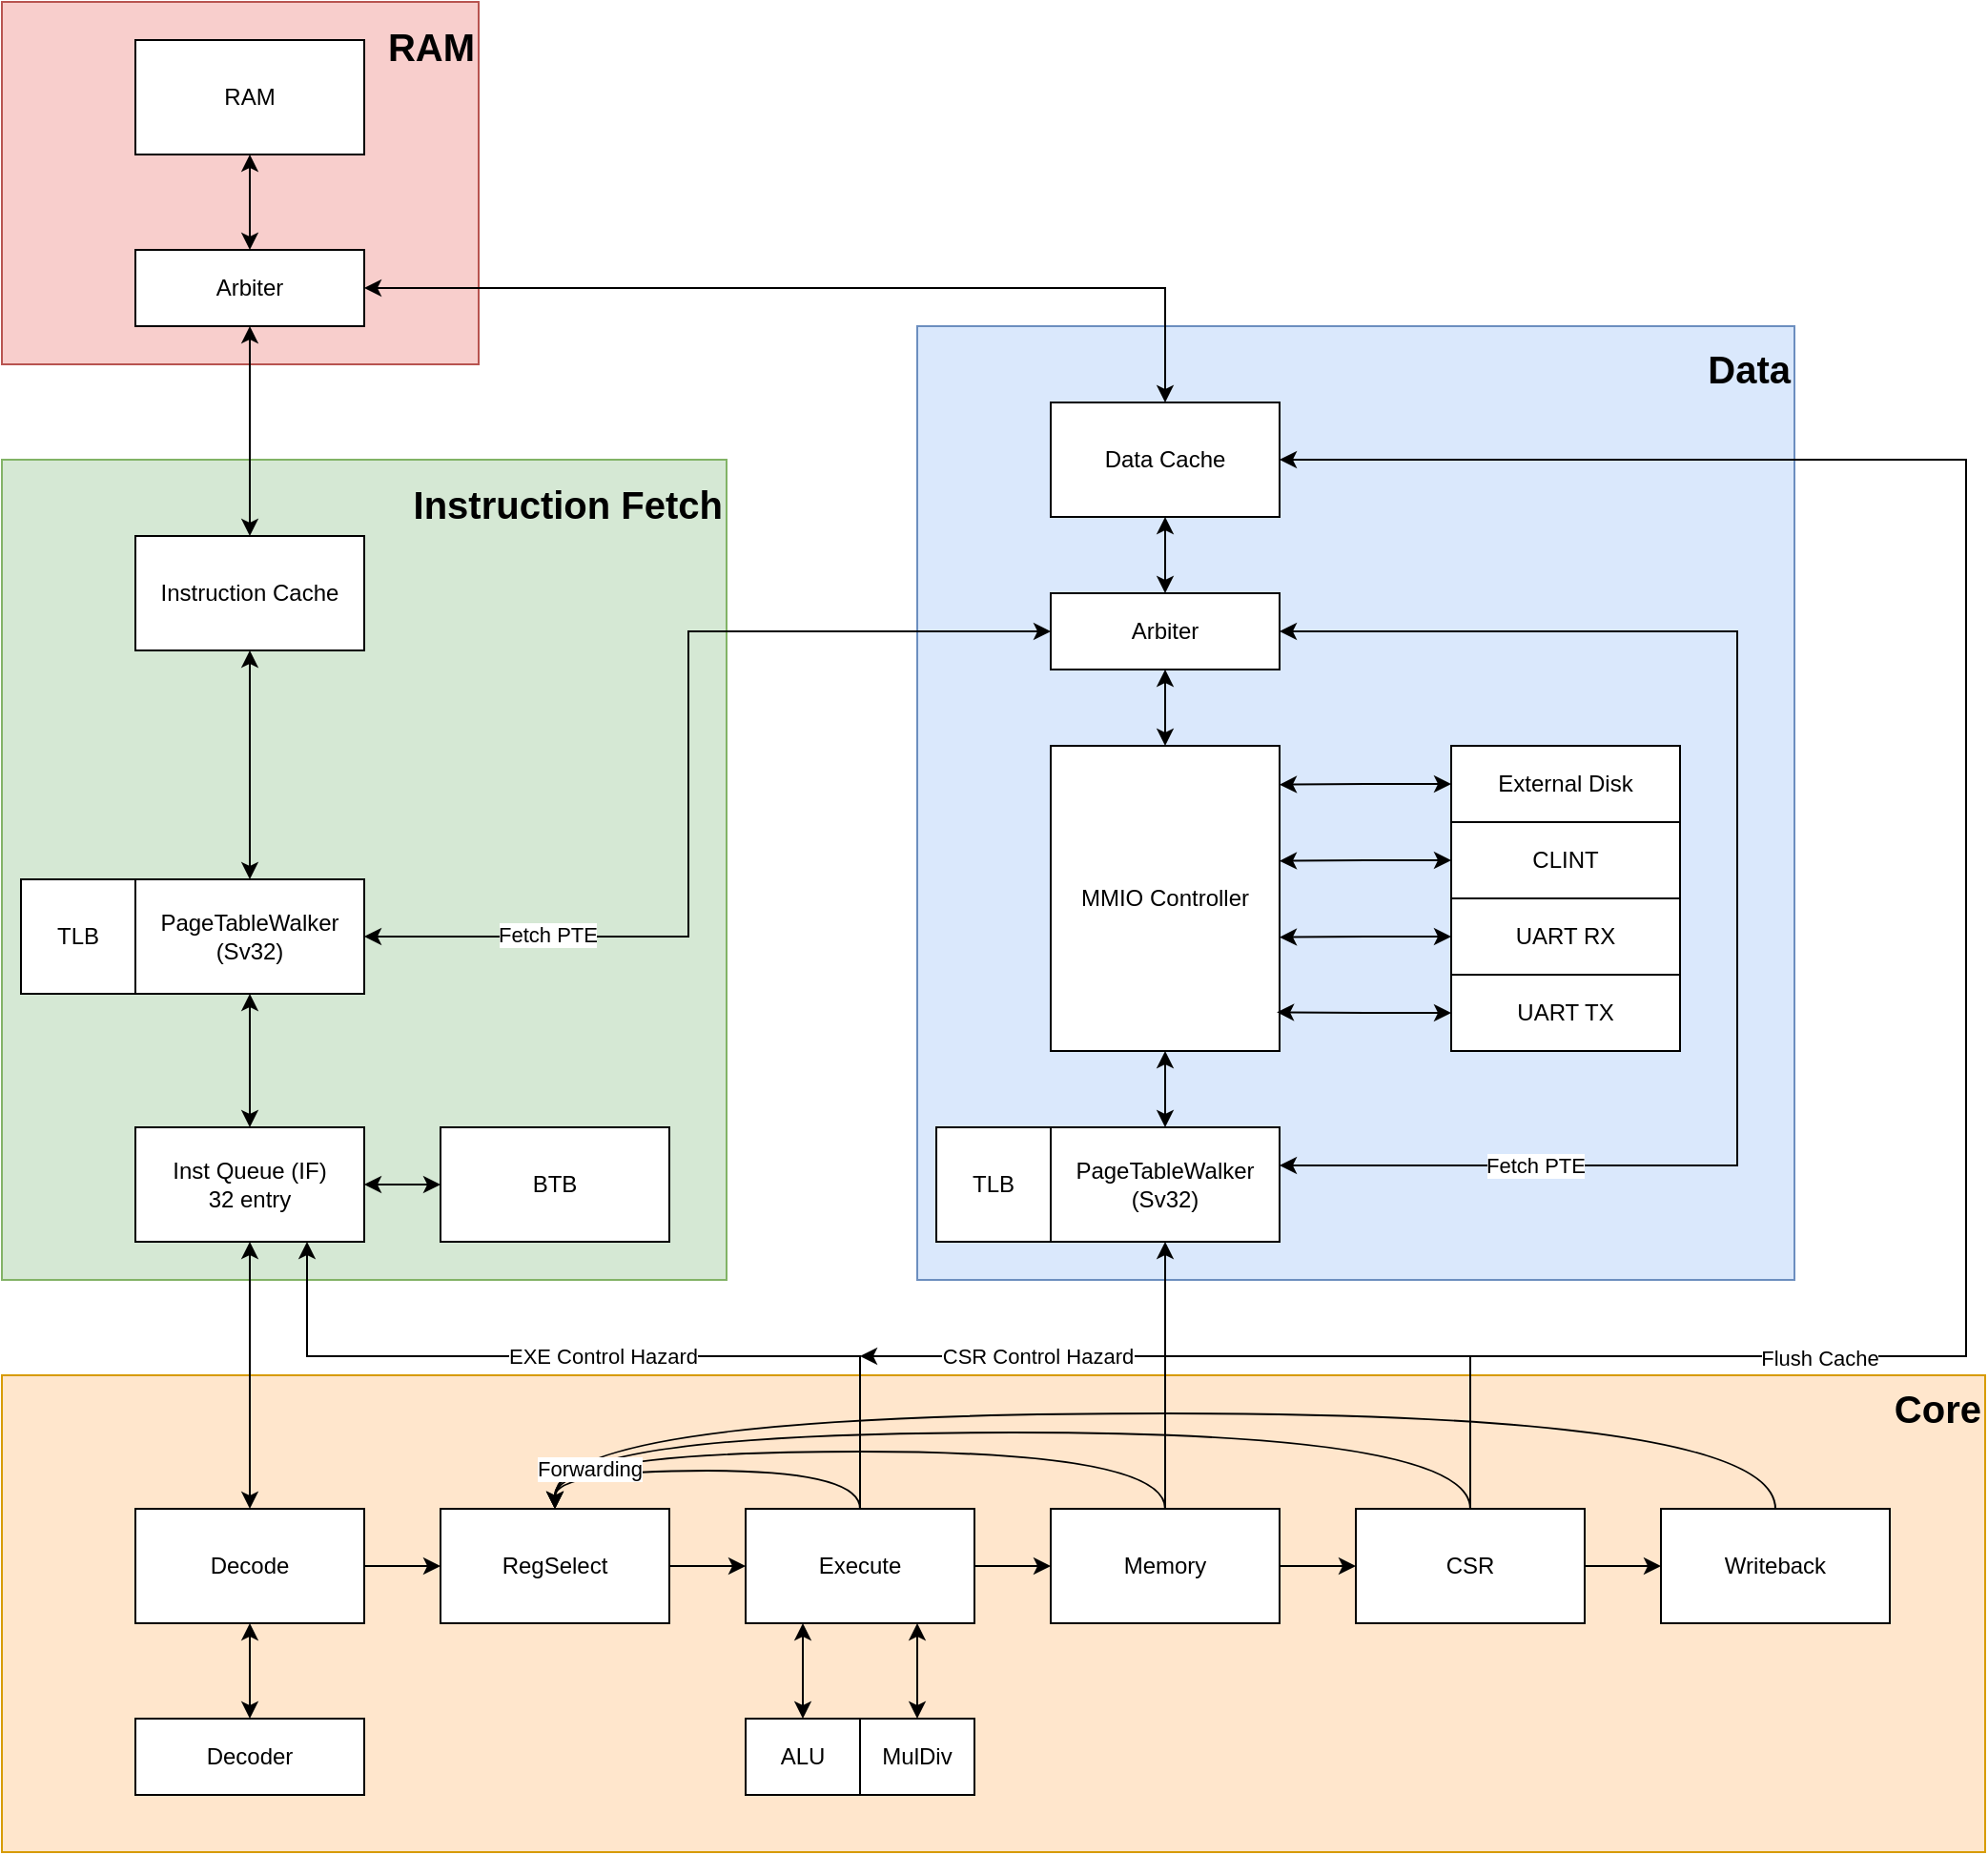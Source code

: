 <mxfile version="22.1.4" type="device">
  <diagram name="ページ1" id="MHDTK5d9CElYlcoVkFjM">
    <mxGraphModel dx="1394" dy="1994" grid="1" gridSize="10" guides="1" tooltips="1" connect="1" arrows="1" fold="1" page="1" pageScale="1" pageWidth="827" pageHeight="1169" math="0" shadow="0">
      <root>
        <mxCell id="0" />
        <mxCell id="1" parent="0" />
        <mxCell id="UPV8nuoFZoHK5YnzN6FV-69" value="&lt;div&gt;&lt;b&gt;RAM&lt;br&gt;&lt;/b&gt;&lt;/div&gt;&lt;div&gt;&lt;b&gt;&lt;br&gt;&lt;/b&gt;&lt;/div&gt;&lt;div&gt;&lt;b&gt;&lt;br&gt;&lt;/b&gt;&lt;/div&gt;&lt;div&gt;&lt;b&gt;&lt;br&gt;&lt;/b&gt;&lt;/div&gt;&lt;div&gt;&lt;b&gt;&lt;br&gt;&lt;/b&gt;&lt;/div&gt;&lt;div&gt;&lt;b&gt;&lt;br&gt;&lt;/b&gt;&lt;/div&gt;&lt;div&gt;&lt;b&gt;&lt;br&gt;&lt;/b&gt;&lt;/div&gt;" style="rounded=0;whiteSpace=wrap;html=1;fillColor=#f8cecc;strokeColor=#b85450;fontSize=20;align=right;" parent="1" vertex="1">
          <mxGeometry x="40" y="-130" width="250" height="190" as="geometry" />
        </mxCell>
        <mxCell id="UPV8nuoFZoHK5YnzN6FV-68" value="&lt;div&gt;&lt;b&gt;Core&lt;br&gt;&lt;/b&gt;&lt;/div&gt;&lt;div&gt;&lt;b&gt;&lt;br&gt;&lt;/b&gt;&lt;/div&gt;&lt;div&gt;&lt;b&gt;&lt;br&gt;&lt;/b&gt;&lt;/div&gt;&lt;div&gt;&lt;b&gt;&lt;br&gt;&lt;/b&gt;&lt;/div&gt;&lt;div&gt;&lt;b&gt;&lt;br&gt;&lt;/b&gt;&lt;/div&gt;&lt;div&gt;&lt;b&gt;&lt;br&gt;&lt;/b&gt;&lt;/div&gt;&lt;div&gt;&lt;b&gt;&lt;br&gt;&lt;/b&gt;&lt;/div&gt;&lt;div&gt;&lt;b&gt;&lt;br&gt;&lt;/b&gt;&lt;/div&gt;&lt;div&gt;&lt;b&gt;&lt;br&gt;&lt;/b&gt;&lt;/div&gt;&lt;div&gt;&lt;b&gt;&lt;br&gt;&lt;/b&gt;&lt;/div&gt;" style="rounded=0;whiteSpace=wrap;html=1;fillColor=#ffe6cc;strokeColor=#d79b00;fontSize=20;align=right;" parent="1" vertex="1">
          <mxGeometry x="40" y="590" width="1040" height="250" as="geometry" />
        </mxCell>
        <mxCell id="UPV8nuoFZoHK5YnzN6FV-66" value="&lt;div&gt;&lt;b&gt;Data&lt;br&gt;&lt;/b&gt;&lt;/div&gt;&lt;div&gt;&lt;b&gt;&lt;br&gt;&lt;/b&gt;&lt;/div&gt;&lt;div&gt;&lt;b&gt;&lt;br&gt;&lt;/b&gt;&lt;/div&gt;&lt;div&gt;&lt;b&gt;&lt;br&gt;&lt;/b&gt;&lt;/div&gt;&lt;div&gt;&lt;b&gt;&lt;br&gt;&lt;/b&gt;&lt;/div&gt;&lt;div&gt;&lt;b&gt;&lt;br&gt;&lt;/b&gt;&lt;/div&gt;&lt;div&gt;&lt;b&gt;&lt;br&gt;&lt;/b&gt;&lt;/div&gt;&lt;div&gt;&lt;b&gt;&lt;br&gt;&lt;/b&gt;&lt;/div&gt;&lt;div&gt;&lt;b&gt;&lt;br&gt;&lt;/b&gt;&lt;/div&gt;&lt;div&gt;&lt;b&gt;&lt;br&gt;&lt;/b&gt;&lt;/div&gt;&lt;div&gt;&lt;b&gt;&lt;br&gt;&lt;/b&gt;&lt;/div&gt;&lt;div&gt;&lt;b&gt;&lt;br&gt;&lt;/b&gt;&lt;/div&gt;&lt;div&gt;&lt;b&gt;&lt;br&gt;&lt;/b&gt;&lt;/div&gt;&lt;div&gt;&lt;b&gt;&lt;br&gt;&lt;/b&gt;&lt;/div&gt;&lt;div&gt;&lt;b&gt;&lt;br&gt;&lt;/b&gt;&lt;/div&gt;&lt;div&gt;&lt;b&gt;&lt;br&gt;&lt;/b&gt;&lt;/div&gt;&lt;div&gt;&lt;b&gt;&lt;br&gt;&lt;/b&gt;&lt;/div&gt;&lt;div&gt;&lt;b&gt;&lt;br&gt;&lt;/b&gt;&lt;/div&gt;&lt;div&gt;&lt;b&gt;&lt;br&gt;&lt;/b&gt;&lt;/div&gt;&lt;div&gt;&lt;br&gt;&lt;/div&gt;" style="rounded=0;whiteSpace=wrap;html=1;fillColor=#dae8fc;strokeColor=#6c8ebf;fontSize=20;align=right;" parent="1" vertex="1">
          <mxGeometry x="520" y="40" width="460" height="500" as="geometry" />
        </mxCell>
        <mxCell id="UPV8nuoFZoHK5YnzN6FV-65" value="&lt;div&gt;&lt;b&gt;Instruction Fetch&lt;br&gt;&lt;/b&gt;&lt;/div&gt;&lt;div&gt;&lt;b&gt;&lt;br&gt;&lt;/b&gt;&lt;/div&gt;&lt;div&gt;&lt;b&gt;&lt;br&gt;&lt;/b&gt;&lt;/div&gt;&lt;div&gt;&lt;b&gt;&lt;br&gt;&lt;/b&gt;&lt;/div&gt;&lt;div&gt;&lt;b&gt;&lt;br&gt;&lt;/b&gt;&lt;/div&gt;&lt;div&gt;&lt;b&gt;&lt;br&gt;&lt;/b&gt;&lt;/div&gt;&lt;div&gt;&lt;b&gt;&lt;br&gt;&lt;/b&gt;&lt;/div&gt;&lt;div&gt;&lt;b&gt;&lt;br&gt;&lt;/b&gt;&lt;/div&gt;&lt;div&gt;&lt;b&gt;&lt;br&gt;&lt;/b&gt;&lt;/div&gt;&lt;div&gt;&lt;b&gt;&lt;br&gt;&lt;/b&gt;&lt;/div&gt;&lt;div&gt;&lt;b&gt;&lt;br&gt;&lt;/b&gt;&lt;/div&gt;&lt;div&gt;&lt;b&gt;&lt;br&gt;&lt;/b&gt;&lt;/div&gt;&lt;div&gt;&lt;b&gt;&lt;br&gt;&lt;/b&gt;&lt;/div&gt;&lt;div&gt;&lt;b&gt;&lt;br&gt;&lt;/b&gt;&lt;/div&gt;&lt;div&gt;&lt;b&gt;&lt;br&gt;&lt;/b&gt;&lt;/div&gt;&lt;div&gt;&lt;b&gt;&lt;br&gt;&lt;/b&gt;&lt;/div&gt;&lt;div&gt;&lt;b&gt;&lt;br&gt;&lt;/b&gt;&lt;/div&gt;" style="rounded=0;whiteSpace=wrap;html=1;fillColor=#d5e8d4;strokeColor=#82b366;fontSize=20;align=right;" parent="1" vertex="1">
          <mxGeometry x="40" y="110" width="380" height="430" as="geometry" />
        </mxCell>
        <mxCell id="UPV8nuoFZoHK5YnzN6FV-21" style="edgeStyle=orthogonalEdgeStyle;rounded=0;orthogonalLoop=1;jettySize=auto;html=1;entryX=0.5;entryY=0;entryDx=0;entryDy=0;startArrow=classic;startFill=1;" parent="1" source="UPV8nuoFZoHK5YnzN6FV-1" target="UPV8nuoFZoHK5YnzN6FV-2" edge="1">
          <mxGeometry relative="1" as="geometry" />
        </mxCell>
        <mxCell id="UPV8nuoFZoHK5YnzN6FV-1" value="RAM" style="rounded=0;whiteSpace=wrap;html=1;" parent="1" vertex="1">
          <mxGeometry x="110" y="-110" width="120" height="60" as="geometry" />
        </mxCell>
        <mxCell id="UPV8nuoFZoHK5YnzN6FV-22" style="edgeStyle=orthogonalEdgeStyle;rounded=0;orthogonalLoop=1;jettySize=auto;html=1;entryX=0.5;entryY=0;entryDx=0;entryDy=0;startArrow=classic;startFill=1;" parent="1" source="UPV8nuoFZoHK5YnzN6FV-2" target="UPV8nuoFZoHK5YnzN6FV-11" edge="1">
          <mxGeometry relative="1" as="geometry" />
        </mxCell>
        <mxCell id="UPV8nuoFZoHK5YnzN6FV-2" value="Arbiter" style="rounded=0;whiteSpace=wrap;html=1;" parent="1" vertex="1">
          <mxGeometry x="110" width="120" height="40" as="geometry" />
        </mxCell>
        <mxCell id="UPV8nuoFZoHK5YnzN6FV-25" style="edgeStyle=orthogonalEdgeStyle;rounded=0;orthogonalLoop=1;jettySize=auto;html=1;entryX=0;entryY=0.5;entryDx=0;entryDy=0;exitX=1;exitY=0.5;exitDx=0;exitDy=0;startArrow=classic;startFill=1;" parent="1" source="UPV8nuoFZoHK5YnzN6FV-3" target="UPV8nuoFZoHK5YnzN6FV-10" edge="1">
          <mxGeometry relative="1" as="geometry">
            <Array as="points">
              <mxPoint x="400" y="360" />
              <mxPoint x="400" y="200" />
            </Array>
          </mxGeometry>
        </mxCell>
        <mxCell id="UPV8nuoFZoHK5YnzN6FV-79" value="Fetch PTE" style="edgeLabel;html=1;align=center;verticalAlign=middle;resizable=0;points=[];" parent="UPV8nuoFZoHK5YnzN6FV-25" vertex="1" connectable="0">
          <mxGeometry x="-0.63" y="1" relative="1" as="geometry">
            <mxPoint as="offset" />
          </mxGeometry>
        </mxCell>
        <mxCell id="UPV8nuoFZoHK5YnzN6FV-3" value="&lt;div&gt;PageTableWalker&lt;/div&gt;&lt;div&gt;(Sv32)&lt;/div&gt;" style="rounded=0;whiteSpace=wrap;html=1;" parent="1" vertex="1">
          <mxGeometry x="110" y="330" width="120" height="60" as="geometry" />
        </mxCell>
        <mxCell id="UPV8nuoFZoHK5YnzN6FV-28" style="edgeStyle=orthogonalEdgeStyle;rounded=0;orthogonalLoop=1;jettySize=auto;html=1;entryX=1;entryY=0.5;entryDx=0;entryDy=0;startArrow=classic;startFill=1;" parent="1" source="UPV8nuoFZoHK5YnzN6FV-4" target="UPV8nuoFZoHK5YnzN6FV-10" edge="1">
          <mxGeometry relative="1" as="geometry">
            <mxPoint x="980" y="200" as="targetPoint" />
            <Array as="points">
              <mxPoint x="950" y="480" />
              <mxPoint x="950" y="200" />
            </Array>
          </mxGeometry>
        </mxCell>
        <mxCell id="UPV8nuoFZoHK5YnzN6FV-78" value="Fetch PTE" style="edgeLabel;html=1;align=center;verticalAlign=middle;resizable=0;points=[];" parent="UPV8nuoFZoHK5YnzN6FV-28" vertex="1" connectable="0">
          <mxGeometry x="-0.649" relative="1" as="geometry">
            <mxPoint as="offset" />
          </mxGeometry>
        </mxCell>
        <mxCell id="UPV8nuoFZoHK5YnzN6FV-29" style="edgeStyle=orthogonalEdgeStyle;rounded=0;orthogonalLoop=1;jettySize=auto;html=1;exitX=0.5;exitY=0;exitDx=0;exitDy=0;entryX=0.5;entryY=1;entryDx=0;entryDy=0;startArrow=classic;startFill=1;" parent="1" source="UPV8nuoFZoHK5YnzN6FV-4" target="UPV8nuoFZoHK5YnzN6FV-8" edge="1">
          <mxGeometry relative="1" as="geometry" />
        </mxCell>
        <mxCell id="UPV8nuoFZoHK5YnzN6FV-4" value="&lt;div&gt;PageTableWalker&lt;/div&gt;&lt;div&gt;(Sv32)&lt;/div&gt;" style="rounded=0;whiteSpace=wrap;html=1;" parent="1" vertex="1">
          <mxGeometry x="590" y="460" width="120" height="60" as="geometry" />
        </mxCell>
        <mxCell id="UPV8nuoFZoHK5YnzN6FV-30" style="edgeStyle=orthogonalEdgeStyle;rounded=0;orthogonalLoop=1;jettySize=auto;html=1;entryX=0.5;entryY=1;entryDx=0;entryDy=0;startArrow=classic;startFill=1;" parent="1" source="UPV8nuoFZoHK5YnzN6FV-6" target="UPV8nuoFZoHK5YnzN6FV-3" edge="1">
          <mxGeometry relative="1" as="geometry" />
        </mxCell>
        <mxCell id="UPV8nuoFZoHK5YnzN6FV-31" style="edgeStyle=orthogonalEdgeStyle;rounded=0;orthogonalLoop=1;jettySize=auto;html=1;exitX=1;exitY=0.5;exitDx=0;exitDy=0;entryX=0;entryY=0.5;entryDx=0;entryDy=0;startArrow=classic;startFill=1;" parent="1" source="UPV8nuoFZoHK5YnzN6FV-6" target="UPV8nuoFZoHK5YnzN6FV-7" edge="1">
          <mxGeometry relative="1" as="geometry" />
        </mxCell>
        <mxCell id="UPV8nuoFZoHK5YnzN6FV-6" value="&lt;div&gt;Inst Queue (IF)&lt;/div&gt;&lt;div&gt;32 entry&lt;br&gt;&lt;/div&gt;" style="rounded=0;whiteSpace=wrap;html=1;" parent="1" vertex="1">
          <mxGeometry x="110" y="460" width="120" height="60" as="geometry" />
        </mxCell>
        <mxCell id="UPV8nuoFZoHK5YnzN6FV-7" value="BTB" style="rounded=0;whiteSpace=wrap;html=1;" parent="1" vertex="1">
          <mxGeometry x="270" y="460" width="120" height="60" as="geometry" />
        </mxCell>
        <mxCell id="UPV8nuoFZoHK5YnzN6FV-27" style="edgeStyle=orthogonalEdgeStyle;rounded=0;orthogonalLoop=1;jettySize=auto;html=1;exitX=0.5;exitY=0;exitDx=0;exitDy=0;entryX=0.5;entryY=1;entryDx=0;entryDy=0;startArrow=classic;startFill=1;" parent="1" source="UPV8nuoFZoHK5YnzN6FV-8" target="UPV8nuoFZoHK5YnzN6FV-10" edge="1">
          <mxGeometry relative="1" as="geometry" />
        </mxCell>
        <mxCell id="UPV8nuoFZoHK5YnzN6FV-8" value="MMIO Controller" style="rounded=0;whiteSpace=wrap;html=1;" parent="1" vertex="1">
          <mxGeometry x="590" y="260" width="120" height="160" as="geometry" />
        </mxCell>
        <mxCell id="UPV8nuoFZoHK5YnzN6FV-23" style="edgeStyle=orthogonalEdgeStyle;rounded=0;orthogonalLoop=1;jettySize=auto;html=1;entryX=1;entryY=0.5;entryDx=0;entryDy=0;exitX=0.5;exitY=0;exitDx=0;exitDy=0;startArrow=classic;startFill=1;" parent="1" source="UPV8nuoFZoHK5YnzN6FV-9" target="UPV8nuoFZoHK5YnzN6FV-2" edge="1">
          <mxGeometry relative="1" as="geometry" />
        </mxCell>
        <mxCell id="UPV8nuoFZoHK5YnzN6FV-9" value="Data Cache" style="rounded=0;whiteSpace=wrap;html=1;" parent="1" vertex="1">
          <mxGeometry x="590" y="80" width="120" height="60" as="geometry" />
        </mxCell>
        <mxCell id="UPV8nuoFZoHK5YnzN6FV-26" style="edgeStyle=orthogonalEdgeStyle;rounded=0;orthogonalLoop=1;jettySize=auto;html=1;entryX=0.5;entryY=1;entryDx=0;entryDy=0;startArrow=classic;startFill=1;" parent="1" source="UPV8nuoFZoHK5YnzN6FV-10" target="UPV8nuoFZoHK5YnzN6FV-9" edge="1">
          <mxGeometry relative="1" as="geometry" />
        </mxCell>
        <mxCell id="UPV8nuoFZoHK5YnzN6FV-10" value="Arbiter" style="rounded=0;whiteSpace=wrap;html=1;" parent="1" vertex="1">
          <mxGeometry x="590" y="180" width="120" height="40" as="geometry" />
        </mxCell>
        <mxCell id="UPV8nuoFZoHK5YnzN6FV-24" style="edgeStyle=orthogonalEdgeStyle;rounded=0;orthogonalLoop=1;jettySize=auto;html=1;entryX=0.5;entryY=0;entryDx=0;entryDy=0;startArrow=classic;startFill=1;" parent="1" source="UPV8nuoFZoHK5YnzN6FV-11" target="UPV8nuoFZoHK5YnzN6FV-3" edge="1">
          <mxGeometry relative="1" as="geometry" />
        </mxCell>
        <mxCell id="UPV8nuoFZoHK5YnzN6FV-11" value="&lt;div&gt;Instruction Cache&lt;/div&gt;" style="rounded=0;whiteSpace=wrap;html=1;" parent="1" vertex="1">
          <mxGeometry x="110" y="150" width="120" height="60" as="geometry" />
        </mxCell>
        <mxCell id="UPV8nuoFZoHK5YnzN6FV-12" value="External Disk" style="rounded=0;whiteSpace=wrap;html=1;" parent="1" vertex="1">
          <mxGeometry x="800" y="260" width="120" height="40" as="geometry" />
        </mxCell>
        <mxCell id="UPV8nuoFZoHK5YnzN6FV-13" value="CLINT" style="rounded=0;whiteSpace=wrap;html=1;" parent="1" vertex="1">
          <mxGeometry x="800" y="300" width="120" height="40" as="geometry" />
        </mxCell>
        <mxCell id="UPV8nuoFZoHK5YnzN6FV-14" value="UART RX" style="rounded=0;whiteSpace=wrap;html=1;" parent="1" vertex="1">
          <mxGeometry x="800" y="340" width="120" height="40" as="geometry" />
        </mxCell>
        <mxCell id="UPV8nuoFZoHK5YnzN6FV-15" value="UART TX" style="rounded=0;whiteSpace=wrap;html=1;" parent="1" vertex="1">
          <mxGeometry x="800" y="380" width="120" height="40" as="geometry" />
        </mxCell>
        <mxCell id="UPV8nuoFZoHK5YnzN6FV-17" style="edgeStyle=orthogonalEdgeStyle;rounded=0;orthogonalLoop=1;jettySize=auto;html=1;exitX=0;exitY=0.5;exitDx=0;exitDy=0;entryX=1;entryY=0.127;entryDx=0;entryDy=0;entryPerimeter=0;startArrow=classic;startFill=1;" parent="1" source="UPV8nuoFZoHK5YnzN6FV-12" target="UPV8nuoFZoHK5YnzN6FV-8" edge="1">
          <mxGeometry relative="1" as="geometry" />
        </mxCell>
        <mxCell id="UPV8nuoFZoHK5YnzN6FV-18" style="edgeStyle=orthogonalEdgeStyle;rounded=0;orthogonalLoop=1;jettySize=auto;html=1;exitX=0;exitY=0.5;exitDx=0;exitDy=0;entryX=1;entryY=0.377;entryDx=0;entryDy=0;entryPerimeter=0;startArrow=classic;startFill=1;" parent="1" source="UPV8nuoFZoHK5YnzN6FV-13" target="UPV8nuoFZoHK5YnzN6FV-8" edge="1">
          <mxGeometry relative="1" as="geometry" />
        </mxCell>
        <mxCell id="UPV8nuoFZoHK5YnzN6FV-19" style="edgeStyle=orthogonalEdgeStyle;rounded=0;orthogonalLoop=1;jettySize=auto;html=1;exitX=0;exitY=0.5;exitDx=0;exitDy=0;entryX=1;entryY=0.627;entryDx=0;entryDy=0;entryPerimeter=0;startArrow=classic;startFill=1;" parent="1" source="UPV8nuoFZoHK5YnzN6FV-14" target="UPV8nuoFZoHK5YnzN6FV-8" edge="1">
          <mxGeometry relative="1" as="geometry" />
        </mxCell>
        <mxCell id="UPV8nuoFZoHK5YnzN6FV-20" style="edgeStyle=orthogonalEdgeStyle;rounded=0;orthogonalLoop=1;jettySize=auto;html=1;exitX=0;exitY=0.5;exitDx=0;exitDy=0;entryX=0.988;entryY=0.873;entryDx=0;entryDy=0;entryPerimeter=0;startArrow=classic;startFill=1;" parent="1" source="UPV8nuoFZoHK5YnzN6FV-15" target="UPV8nuoFZoHK5YnzN6FV-8" edge="1">
          <mxGeometry relative="1" as="geometry" />
        </mxCell>
        <mxCell id="UPV8nuoFZoHK5YnzN6FV-33" style="edgeStyle=orthogonalEdgeStyle;rounded=0;orthogonalLoop=1;jettySize=auto;html=1;entryX=0.5;entryY=1;entryDx=0;entryDy=0;startArrow=classic;startFill=1;" parent="1" source="UPV8nuoFZoHK5YnzN6FV-32" target="UPV8nuoFZoHK5YnzN6FV-6" edge="1">
          <mxGeometry relative="1" as="geometry" />
        </mxCell>
        <mxCell id="UPV8nuoFZoHK5YnzN6FV-35" style="edgeStyle=orthogonalEdgeStyle;rounded=0;orthogonalLoop=1;jettySize=auto;html=1;entryX=0;entryY=0.5;entryDx=0;entryDy=0;" parent="1" source="UPV8nuoFZoHK5YnzN6FV-32" target="UPV8nuoFZoHK5YnzN6FV-34" edge="1">
          <mxGeometry relative="1" as="geometry" />
        </mxCell>
        <mxCell id="UPV8nuoFZoHK5YnzN6FV-32" value="Decode" style="rounded=0;whiteSpace=wrap;html=1;" parent="1" vertex="1">
          <mxGeometry x="110" y="660" width="120" height="60" as="geometry" />
        </mxCell>
        <mxCell id="UPV8nuoFZoHK5YnzN6FV-37" style="edgeStyle=orthogonalEdgeStyle;rounded=0;orthogonalLoop=1;jettySize=auto;html=1;entryX=0;entryY=0.5;entryDx=0;entryDy=0;" parent="1" source="UPV8nuoFZoHK5YnzN6FV-34" target="UPV8nuoFZoHK5YnzN6FV-36" edge="1">
          <mxGeometry relative="1" as="geometry" />
        </mxCell>
        <mxCell id="UPV8nuoFZoHK5YnzN6FV-34" value="RegSelect" style="rounded=0;whiteSpace=wrap;html=1;" parent="1" vertex="1">
          <mxGeometry x="270" y="660" width="120" height="60" as="geometry" />
        </mxCell>
        <mxCell id="UPV8nuoFZoHK5YnzN6FV-41" style="edgeStyle=orthogonalEdgeStyle;rounded=0;orthogonalLoop=1;jettySize=auto;html=1;" parent="1" source="UPV8nuoFZoHK5YnzN6FV-36" target="UPV8nuoFZoHK5YnzN6FV-38" edge="1">
          <mxGeometry relative="1" as="geometry" />
        </mxCell>
        <mxCell id="UPV8nuoFZoHK5YnzN6FV-50" style="edgeStyle=orthogonalEdgeStyle;rounded=0;orthogonalLoop=1;jettySize=auto;html=1;entryX=0.5;entryY=0;entryDx=0;entryDy=0;curved=1;exitX=0.5;exitY=0;exitDx=0;exitDy=0;" parent="1" source="UPV8nuoFZoHK5YnzN6FV-36" target="UPV8nuoFZoHK5YnzN6FV-34" edge="1">
          <mxGeometry relative="1" as="geometry" />
        </mxCell>
        <mxCell id="UPV8nuoFZoHK5YnzN6FV-57" value="EXE Control Hazard" style="edgeStyle=orthogonalEdgeStyle;rounded=0;orthogonalLoop=1;jettySize=auto;html=1;" parent="1" source="UPV8nuoFZoHK5YnzN6FV-36" edge="1">
          <mxGeometry relative="1" as="geometry">
            <mxPoint x="200" y="520" as="targetPoint" />
            <Array as="points">
              <mxPoint x="490" y="580" />
              <mxPoint x="200" y="580" />
              <mxPoint x="200" y="520" />
            </Array>
          </mxGeometry>
        </mxCell>
        <mxCell id="UPV8nuoFZoHK5YnzN6FV-36" value="Execute" style="rounded=0;whiteSpace=wrap;html=1;" parent="1" vertex="1">
          <mxGeometry x="430" y="660" width="120" height="60" as="geometry" />
        </mxCell>
        <mxCell id="UPV8nuoFZoHK5YnzN6FV-42" style="edgeStyle=orthogonalEdgeStyle;rounded=0;orthogonalLoop=1;jettySize=auto;html=1;entryX=0;entryY=0.5;entryDx=0;entryDy=0;" parent="1" source="UPV8nuoFZoHK5YnzN6FV-38" target="UPV8nuoFZoHK5YnzN6FV-39" edge="1">
          <mxGeometry relative="1" as="geometry" />
        </mxCell>
        <mxCell id="UPV8nuoFZoHK5YnzN6FV-44" style="edgeStyle=orthogonalEdgeStyle;rounded=0;orthogonalLoop=1;jettySize=auto;html=1;entryX=0.5;entryY=1;entryDx=0;entryDy=0;" parent="1" source="UPV8nuoFZoHK5YnzN6FV-38" target="UPV8nuoFZoHK5YnzN6FV-4" edge="1">
          <mxGeometry relative="1" as="geometry" />
        </mxCell>
        <mxCell id="UPV8nuoFZoHK5YnzN6FV-38" value="Memory" style="rounded=0;whiteSpace=wrap;html=1;" parent="1" vertex="1">
          <mxGeometry x="590" y="660" width="120" height="60" as="geometry" />
        </mxCell>
        <mxCell id="UPV8nuoFZoHK5YnzN6FV-43" style="edgeStyle=orthogonalEdgeStyle;rounded=0;orthogonalLoop=1;jettySize=auto;html=1;entryX=0;entryY=0.5;entryDx=0;entryDy=0;" parent="1" source="UPV8nuoFZoHK5YnzN6FV-39" target="UPV8nuoFZoHK5YnzN6FV-40" edge="1">
          <mxGeometry relative="1" as="geometry" />
        </mxCell>
        <mxCell id="UPV8nuoFZoHK5YnzN6FV-53" style="edgeStyle=orthogonalEdgeStyle;rounded=0;orthogonalLoop=1;jettySize=auto;html=1;exitX=0.5;exitY=0;exitDx=0;exitDy=0;entryX=0.5;entryY=0;entryDx=0;entryDy=0;curved=1;" parent="1" source="UPV8nuoFZoHK5YnzN6FV-39" target="UPV8nuoFZoHK5YnzN6FV-34" edge="1">
          <mxGeometry relative="1" as="geometry">
            <Array as="points">
              <mxPoint x="810" y="620" />
              <mxPoint x="330" y="620" />
            </Array>
          </mxGeometry>
        </mxCell>
        <mxCell id="UPV8nuoFZoHK5YnzN6FV-58" style="edgeStyle=orthogonalEdgeStyle;rounded=0;orthogonalLoop=1;jettySize=auto;html=1;" parent="1" source="UPV8nuoFZoHK5YnzN6FV-39" edge="1">
          <mxGeometry relative="1" as="geometry">
            <mxPoint x="490" y="580" as="targetPoint" />
            <Array as="points">
              <mxPoint x="810" y="580" />
            </Array>
          </mxGeometry>
        </mxCell>
        <mxCell id="UPV8nuoFZoHK5YnzN6FV-76" value="CSR Control Hazard" style="edgeLabel;html=1;align=center;verticalAlign=middle;resizable=0;points=[];" parent="UPV8nuoFZoHK5YnzN6FV-58" vertex="1" connectable="0">
          <mxGeometry x="0.536" relative="1" as="geometry">
            <mxPoint as="offset" />
          </mxGeometry>
        </mxCell>
        <mxCell id="UPV8nuoFZoHK5YnzN6FV-59" style="edgeStyle=orthogonalEdgeStyle;rounded=0;orthogonalLoop=1;jettySize=auto;html=1;entryX=1;entryY=0.5;entryDx=0;entryDy=0;exitX=0.5;exitY=0;exitDx=0;exitDy=0;" parent="1" source="UPV8nuoFZoHK5YnzN6FV-39" target="UPV8nuoFZoHK5YnzN6FV-9" edge="1">
          <mxGeometry relative="1" as="geometry">
            <Array as="points">
              <mxPoint x="810" y="580" />
              <mxPoint x="1070" y="580" />
              <mxPoint x="1070" y="110" />
            </Array>
          </mxGeometry>
        </mxCell>
        <mxCell id="UPV8nuoFZoHK5YnzN6FV-77" value="Flush Cache" style="edgeLabel;html=1;align=center;verticalAlign=middle;resizable=0;points=[];" parent="UPV8nuoFZoHK5YnzN6FV-59" vertex="1" connectable="0">
          <mxGeometry x="-0.551" y="-1" relative="1" as="geometry">
            <mxPoint as="offset" />
          </mxGeometry>
        </mxCell>
        <mxCell id="UPV8nuoFZoHK5YnzN6FV-39" value="CSR" style="rounded=0;whiteSpace=wrap;html=1;" parent="1" vertex="1">
          <mxGeometry x="750" y="660" width="120" height="60" as="geometry" />
        </mxCell>
        <mxCell id="UPV8nuoFZoHK5YnzN6FV-55" style="edgeStyle=orthogonalEdgeStyle;rounded=0;orthogonalLoop=1;jettySize=auto;html=1;entryX=0.5;entryY=0;entryDx=0;entryDy=0;curved=1;exitX=0.5;exitY=0;exitDx=0;exitDy=0;" parent="1" source="UPV8nuoFZoHK5YnzN6FV-40" target="UPV8nuoFZoHK5YnzN6FV-34" edge="1">
          <mxGeometry relative="1" as="geometry">
            <Array as="points">
              <mxPoint x="970" y="610" />
              <mxPoint x="330" y="610" />
            </Array>
          </mxGeometry>
        </mxCell>
        <mxCell id="UPV8nuoFZoHK5YnzN6FV-40" value="Writeback" style="rounded=0;whiteSpace=wrap;html=1;" parent="1" vertex="1">
          <mxGeometry x="910" y="660" width="120" height="60" as="geometry" />
        </mxCell>
        <mxCell id="UPV8nuoFZoHK5YnzN6FV-48" style="edgeStyle=orthogonalEdgeStyle;rounded=0;orthogonalLoop=1;jettySize=auto;html=1;entryX=0.25;entryY=1;entryDx=0;entryDy=0;startArrow=classic;startFill=1;" parent="1" source="UPV8nuoFZoHK5YnzN6FV-46" target="UPV8nuoFZoHK5YnzN6FV-36" edge="1">
          <mxGeometry relative="1" as="geometry" />
        </mxCell>
        <mxCell id="UPV8nuoFZoHK5YnzN6FV-46" value="ALU" style="rounded=0;whiteSpace=wrap;html=1;" parent="1" vertex="1">
          <mxGeometry x="430" y="770" width="60" height="40" as="geometry" />
        </mxCell>
        <mxCell id="UPV8nuoFZoHK5YnzN6FV-49" style="edgeStyle=orthogonalEdgeStyle;rounded=0;orthogonalLoop=1;jettySize=auto;html=1;entryX=0.75;entryY=1;entryDx=0;entryDy=0;startArrow=classic;startFill=1;" parent="1" source="UPV8nuoFZoHK5YnzN6FV-47" target="UPV8nuoFZoHK5YnzN6FV-36" edge="1">
          <mxGeometry relative="1" as="geometry" />
        </mxCell>
        <mxCell id="UPV8nuoFZoHK5YnzN6FV-47" value="MulDiv" style="rounded=0;whiteSpace=wrap;html=1;" parent="1" vertex="1">
          <mxGeometry x="490" y="770" width="60" height="40" as="geometry" />
        </mxCell>
        <mxCell id="UPV8nuoFZoHK5YnzN6FV-51" style="edgeStyle=orthogonalEdgeStyle;rounded=0;orthogonalLoop=1;jettySize=auto;html=1;entryX=0.5;entryY=0;entryDx=0;entryDy=0;curved=1;exitX=0.5;exitY=0;exitDx=0;exitDy=0;" parent="1" source="UPV8nuoFZoHK5YnzN6FV-38" target="UPV8nuoFZoHK5YnzN6FV-34" edge="1">
          <mxGeometry relative="1" as="geometry">
            <mxPoint x="500" y="670" as="sourcePoint" />
            <mxPoint x="340" y="670" as="targetPoint" />
            <Array as="points">
              <mxPoint x="650" y="630" />
              <mxPoint x="330" y="630" />
            </Array>
          </mxGeometry>
        </mxCell>
        <mxCell id="UPV8nuoFZoHK5YnzN6FV-74" value="&lt;div&gt;Forwarding&lt;/div&gt;" style="edgeLabel;html=1;align=center;verticalAlign=middle;resizable=0;points=[];" parent="UPV8nuoFZoHK5YnzN6FV-51" vertex="1" connectable="0">
          <mxGeometry x="0.751" y="9" relative="1" as="geometry">
            <mxPoint as="offset" />
          </mxGeometry>
        </mxCell>
        <mxCell id="UPV8nuoFZoHK5YnzN6FV-63" style="edgeStyle=orthogonalEdgeStyle;rounded=0;orthogonalLoop=1;jettySize=auto;html=1;entryX=0.5;entryY=1;entryDx=0;entryDy=0;startArrow=classic;startFill=1;" parent="1" source="UPV8nuoFZoHK5YnzN6FV-62" target="UPV8nuoFZoHK5YnzN6FV-32" edge="1">
          <mxGeometry relative="1" as="geometry" />
        </mxCell>
        <mxCell id="UPV8nuoFZoHK5YnzN6FV-62" value="Decoder" style="rounded=0;whiteSpace=wrap;html=1;" parent="1" vertex="1">
          <mxGeometry x="110" y="770" width="120" height="40" as="geometry" />
        </mxCell>
        <mxCell id="1X-20gRu9NT8Gj2UxZxP-1" value="TLB" style="rounded=0;whiteSpace=wrap;html=1;" vertex="1" parent="1">
          <mxGeometry x="50" y="330" width="60" height="60" as="geometry" />
        </mxCell>
        <mxCell id="1X-20gRu9NT8Gj2UxZxP-2" value="TLB" style="rounded=0;whiteSpace=wrap;html=1;" vertex="1" parent="1">
          <mxGeometry x="530" y="460" width="60" height="60" as="geometry" />
        </mxCell>
      </root>
    </mxGraphModel>
  </diagram>
</mxfile>
